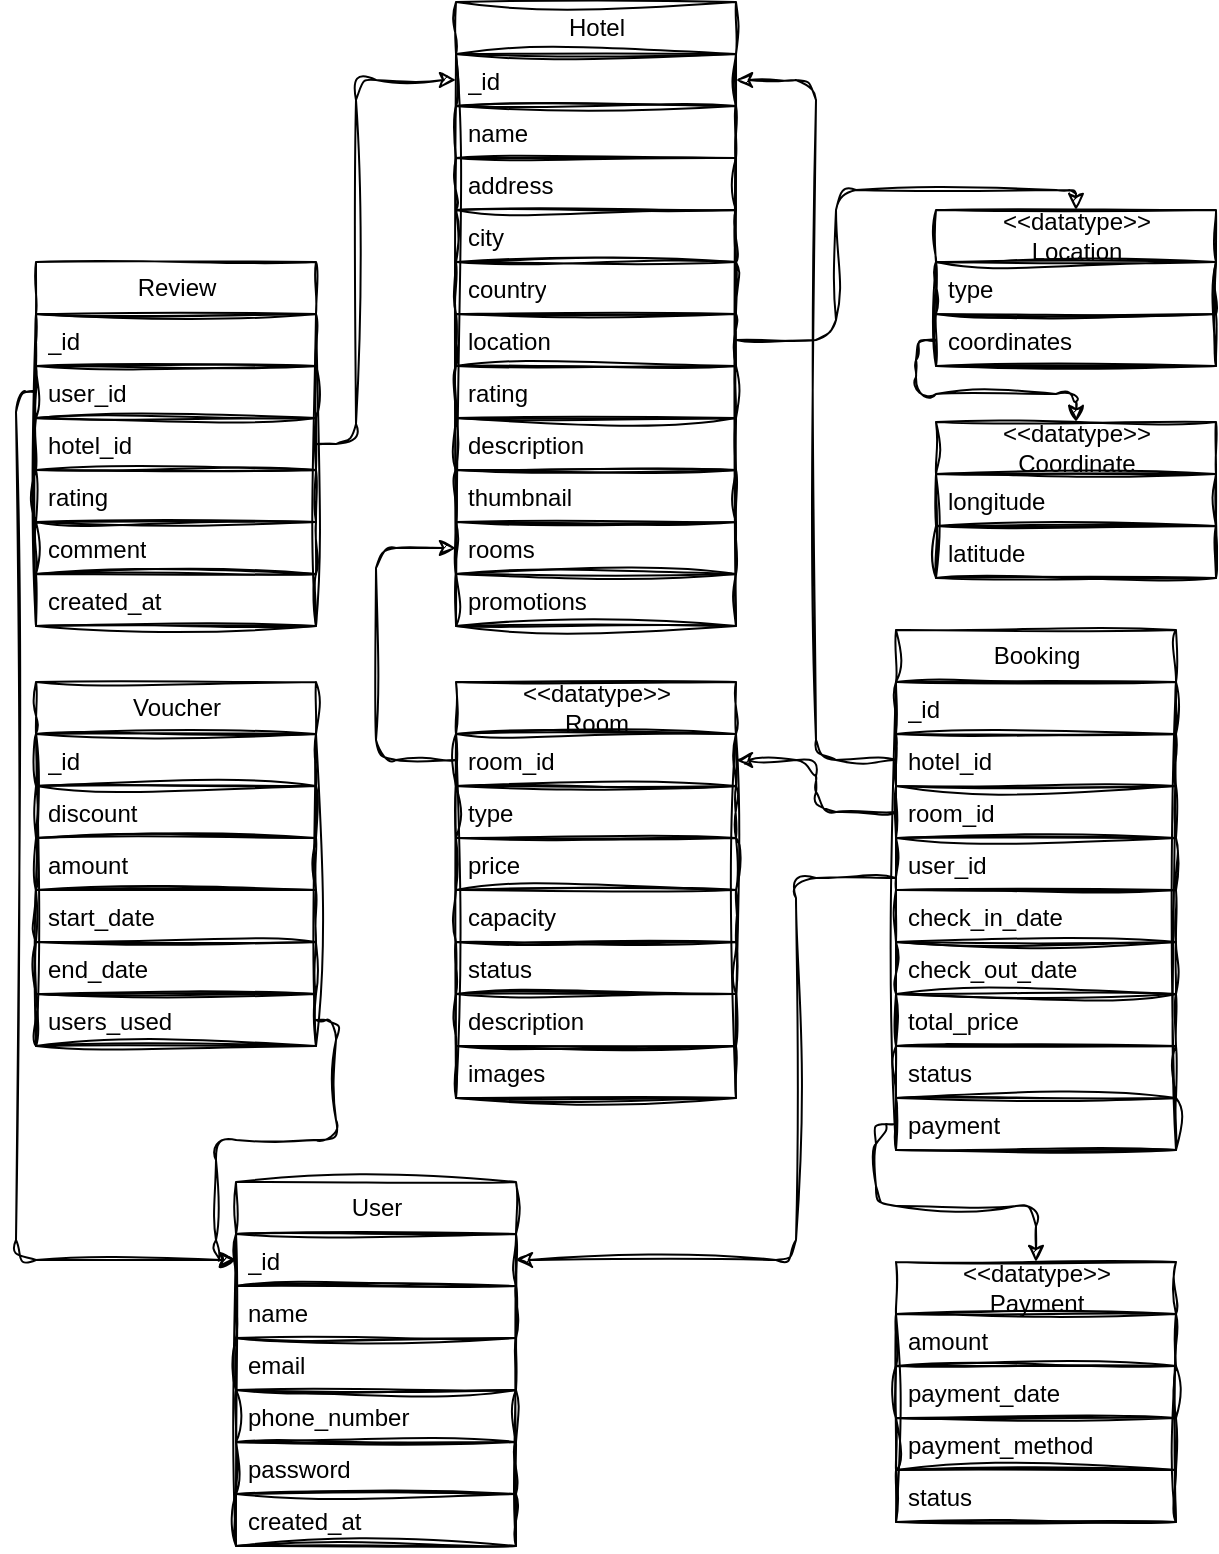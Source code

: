 <mxfile>
    <diagram id="cRlt8y3Kuj8Xt614ovL_" name="Page-1">
        <mxGraphModel dx="541" dy="932" grid="0" gridSize="10" guides="1" tooltips="1" connect="1" arrows="1" fold="1" page="1" pageScale="1" pageWidth="1400" pageHeight="850" background="#FFFFFF" math="0" shadow="0">
            <root>
                <mxCell id="0"/>
                <mxCell id="1" parent="0"/>
                <mxCell id="2" value="Hotel" style="swimlane;fontStyle=0;childLayout=stackLayout;horizontal=1;startSize=26;fillColor=none;horizontalStack=0;resizeParent=1;resizeParentMax=0;resizeLast=0;collapsible=1;marginBottom=0;html=1;strokeColor=#000000;fontColor=#000000;sketch=1;curveFitting=1;jiggle=2;" vertex="1" parent="1">
                    <mxGeometry x="420" y="40" width="140" height="312" as="geometry"/>
                </mxCell>
                <mxCell id="3" value="_id" style="text;strokeColor=#000000;fillColor=none;align=left;verticalAlign=top;spacingLeft=4;spacingRight=4;overflow=hidden;rotatable=0;points=[[0,0.5],[1,0.5]];portConstraint=eastwest;whiteSpace=wrap;html=1;fontColor=#000000;sketch=1;curveFitting=1;jiggle=2;" vertex="1" parent="2">
                    <mxGeometry y="26" width="140" height="26" as="geometry"/>
                </mxCell>
                <mxCell id="4" value="name" style="text;strokeColor=#000000;fillColor=none;align=left;verticalAlign=top;spacingLeft=4;spacingRight=4;overflow=hidden;rotatable=0;points=[[0,0.5],[1,0.5]];portConstraint=eastwest;whiteSpace=wrap;html=1;fontColor=#000000;sketch=1;curveFitting=1;jiggle=2;" vertex="1" parent="2">
                    <mxGeometry y="52" width="140" height="26" as="geometry"/>
                </mxCell>
                <mxCell id="5" value="address" style="text;strokeColor=#000000;fillColor=none;align=left;verticalAlign=top;spacingLeft=4;spacingRight=4;overflow=hidden;rotatable=0;points=[[0,0.5],[1,0.5]];portConstraint=eastwest;whiteSpace=wrap;html=1;fontColor=#000000;sketch=1;curveFitting=1;jiggle=2;" vertex="1" parent="2">
                    <mxGeometry y="78" width="140" height="26" as="geometry"/>
                </mxCell>
                <mxCell id="6" value="city" style="text;strokeColor=#000000;fillColor=none;align=left;verticalAlign=top;spacingLeft=4;spacingRight=4;overflow=hidden;rotatable=0;points=[[0,0.5],[1,0.5]];portConstraint=eastwest;whiteSpace=wrap;html=1;fontColor=#000000;sketch=1;curveFitting=1;jiggle=2;" vertex="1" parent="2">
                    <mxGeometry y="104" width="140" height="26" as="geometry"/>
                </mxCell>
                <mxCell id="7" value="country" style="text;strokeColor=#000000;fillColor=none;align=left;verticalAlign=top;spacingLeft=4;spacingRight=4;overflow=hidden;rotatable=0;points=[[0,0.5],[1,0.5]];portConstraint=eastwest;whiteSpace=wrap;html=1;fontColor=#000000;sketch=1;curveFitting=1;jiggle=2;" vertex="1" parent="2">
                    <mxGeometry y="130" width="140" height="26" as="geometry"/>
                </mxCell>
                <mxCell id="8" value="location" style="text;strokeColor=#000000;fillColor=none;align=left;verticalAlign=top;spacingLeft=4;spacingRight=4;overflow=hidden;rotatable=0;points=[[0,0.5],[1,0.5]];portConstraint=eastwest;whiteSpace=wrap;html=1;fontColor=#000000;sketch=1;curveFitting=1;jiggle=2;" vertex="1" parent="2">
                    <mxGeometry y="156" width="140" height="26" as="geometry"/>
                </mxCell>
                <mxCell id="9" value="rating" style="text;strokeColor=#000000;fillColor=none;align=left;verticalAlign=top;spacingLeft=4;spacingRight=4;overflow=hidden;rotatable=0;points=[[0,0.5],[1,0.5]];portConstraint=eastwest;whiteSpace=wrap;html=1;fontColor=#000000;sketch=1;curveFitting=1;jiggle=2;" vertex="1" parent="2">
                    <mxGeometry y="182" width="140" height="26" as="geometry"/>
                </mxCell>
                <mxCell id="10" value="description" style="text;strokeColor=#000000;fillColor=none;align=left;verticalAlign=top;spacingLeft=4;spacingRight=4;overflow=hidden;rotatable=0;points=[[0,0.5],[1,0.5]];portConstraint=eastwest;whiteSpace=wrap;html=1;fontColor=#000000;sketch=1;curveFitting=1;jiggle=2;" vertex="1" parent="2">
                    <mxGeometry y="208" width="140" height="26" as="geometry"/>
                </mxCell>
                <mxCell id="11" value="thumbnail" style="text;strokeColor=#000000;fillColor=none;align=left;verticalAlign=top;spacingLeft=4;spacingRight=4;overflow=hidden;rotatable=0;points=[[0,0.5],[1,0.5]];portConstraint=eastwest;whiteSpace=wrap;html=1;fontColor=#000000;sketch=1;curveFitting=1;jiggle=2;" vertex="1" parent="2">
                    <mxGeometry y="234" width="140" height="26" as="geometry"/>
                </mxCell>
                <mxCell id="12" value="rooms" style="text;strokeColor=#000000;fillColor=none;align=left;verticalAlign=top;spacingLeft=4;spacingRight=4;overflow=hidden;rotatable=0;points=[[0,0.5],[1,0.5]];portConstraint=eastwest;whiteSpace=wrap;html=1;fontColor=#000000;sketch=1;curveFitting=1;jiggle=2;" vertex="1" parent="2">
                    <mxGeometry y="260" width="140" height="26" as="geometry"/>
                </mxCell>
                <mxCell id="13" value="promotions" style="text;strokeColor=#000000;fillColor=none;align=left;verticalAlign=top;spacingLeft=4;spacingRight=4;overflow=hidden;rotatable=0;points=[[0,0.5],[1,0.5]];portConstraint=eastwest;whiteSpace=wrap;html=1;fontColor=#000000;sketch=1;curveFitting=1;jiggle=2;" vertex="1" parent="2">
                    <mxGeometry y="286" width="140" height="26" as="geometry"/>
                </mxCell>
                <mxCell id="14" value="&amp;lt;&amp;lt;datatype&amp;gt;&amp;gt;&lt;br&gt;Room" style="swimlane;fontStyle=0;childLayout=stackLayout;horizontal=1;startSize=26;fillColor=none;horizontalStack=0;resizeParent=1;resizeParentMax=0;resizeLast=0;collapsible=1;marginBottom=0;html=1;strokeColor=#000000;fontColor=#000000;sketch=1;curveFitting=1;jiggle=2;" vertex="1" parent="1">
                    <mxGeometry x="420.0" y="380" width="140" height="208" as="geometry"/>
                </mxCell>
                <mxCell id="15" value="room_id" style="text;strokeColor=#000000;fillColor=none;align=left;verticalAlign=top;spacingLeft=4;spacingRight=4;overflow=hidden;rotatable=0;points=[[0,0.5],[1,0.5]];portConstraint=eastwest;whiteSpace=wrap;html=1;fontColor=#000000;sketch=1;curveFitting=1;jiggle=2;" vertex="1" parent="14">
                    <mxGeometry y="26" width="140" height="26" as="geometry"/>
                </mxCell>
                <mxCell id="16" value="type" style="text;strokeColor=#000000;fillColor=none;align=left;verticalAlign=top;spacingLeft=4;spacingRight=4;overflow=hidden;rotatable=0;points=[[0,0.5],[1,0.5]];portConstraint=eastwest;whiteSpace=wrap;html=1;fontColor=#000000;sketch=1;curveFitting=1;jiggle=2;" vertex="1" parent="14">
                    <mxGeometry y="52" width="140" height="26" as="geometry"/>
                </mxCell>
                <mxCell id="17" value="price" style="text;strokeColor=#000000;fillColor=none;align=left;verticalAlign=top;spacingLeft=4;spacingRight=4;overflow=hidden;rotatable=0;points=[[0,0.5],[1,0.5]];portConstraint=eastwest;whiteSpace=wrap;html=1;fontColor=#000000;sketch=1;curveFitting=1;jiggle=2;" vertex="1" parent="14">
                    <mxGeometry y="78" width="140" height="26" as="geometry"/>
                </mxCell>
                <mxCell id="18" value="capacity" style="text;strokeColor=#000000;fillColor=none;align=left;verticalAlign=top;spacingLeft=4;spacingRight=4;overflow=hidden;rotatable=0;points=[[0,0.5],[1,0.5]];portConstraint=eastwest;whiteSpace=wrap;html=1;fontColor=#000000;sketch=1;curveFitting=1;jiggle=2;" vertex="1" parent="14">
                    <mxGeometry y="104" width="140" height="26" as="geometry"/>
                </mxCell>
                <mxCell id="19" value="status" style="text;strokeColor=#000000;fillColor=none;align=left;verticalAlign=top;spacingLeft=4;spacingRight=4;overflow=hidden;rotatable=0;points=[[0,0.5],[1,0.5]];portConstraint=eastwest;whiteSpace=wrap;html=1;fontColor=#000000;sketch=1;curveFitting=1;jiggle=2;" vertex="1" parent="14">
                    <mxGeometry y="130" width="140" height="26" as="geometry"/>
                </mxCell>
                <mxCell id="20" value="description" style="text;strokeColor=#000000;fillColor=none;align=left;verticalAlign=top;spacingLeft=4;spacingRight=4;overflow=hidden;rotatable=0;points=[[0,0.5],[1,0.5]];portConstraint=eastwest;whiteSpace=wrap;html=1;fontColor=#000000;sketch=1;curveFitting=1;jiggle=2;" vertex="1" parent="14">
                    <mxGeometry y="156" width="140" height="26" as="geometry"/>
                </mxCell>
                <mxCell id="21" value="images" style="text;strokeColor=#000000;fillColor=none;align=left;verticalAlign=top;spacingLeft=4;spacingRight=4;overflow=hidden;rotatable=0;points=[[0,0.5],[1,0.5]];portConstraint=eastwest;whiteSpace=wrap;html=1;fontColor=#000000;sketch=1;curveFitting=1;jiggle=2;" vertex="1" parent="14">
                    <mxGeometry y="182" width="140" height="26" as="geometry"/>
                </mxCell>
                <mxCell id="27" value="Booking" style="swimlane;fontStyle=0;childLayout=stackLayout;horizontal=1;startSize=26;fillColor=none;horizontalStack=0;resizeParent=1;resizeParentMax=0;resizeLast=0;collapsible=1;marginBottom=0;html=1;strokeColor=#000000;fontColor=#000000;sketch=1;curveFitting=1;jiggle=2;" vertex="1" parent="1">
                    <mxGeometry x="640.0" y="354" width="140" height="260" as="geometry"/>
                </mxCell>
                <mxCell id="28" value="_id" style="text;strokeColor=#000000;fillColor=none;align=left;verticalAlign=top;spacingLeft=4;spacingRight=4;overflow=hidden;rotatable=0;points=[[0,0.5],[1,0.5]];portConstraint=eastwest;whiteSpace=wrap;html=1;fontColor=#000000;sketch=1;curveFitting=1;jiggle=2;" vertex="1" parent="27">
                    <mxGeometry y="26" width="140" height="26" as="geometry"/>
                </mxCell>
                <mxCell id="30" value="hotel_id" style="text;strokeColor=#000000;fillColor=none;align=left;verticalAlign=top;spacingLeft=4;spacingRight=4;overflow=hidden;rotatable=0;points=[[0,0.5],[1,0.5]];portConstraint=eastwest;whiteSpace=wrap;html=1;fontColor=#000000;sketch=1;curveFitting=1;jiggle=2;" vertex="1" parent="27">
                    <mxGeometry y="52" width="140" height="26" as="geometry"/>
                </mxCell>
                <mxCell id="31" value="room_id" style="text;strokeColor=#000000;fillColor=none;align=left;verticalAlign=top;spacingLeft=4;spacingRight=4;overflow=hidden;rotatable=0;points=[[0,0.5],[1,0.5]];portConstraint=eastwest;whiteSpace=wrap;html=1;fontColor=#000000;sketch=1;curveFitting=1;jiggle=2;" vertex="1" parent="27">
                    <mxGeometry y="78" width="140" height="26" as="geometry"/>
                </mxCell>
                <mxCell id="29" value="user_id" style="text;strokeColor=#000000;fillColor=none;align=left;verticalAlign=top;spacingLeft=4;spacingRight=4;overflow=hidden;rotatable=0;points=[[0,0.5],[1,0.5]];portConstraint=eastwest;whiteSpace=wrap;html=1;fontColor=#000000;sketch=1;curveFitting=1;jiggle=2;" vertex="1" parent="27">
                    <mxGeometry y="104" width="140" height="26" as="geometry"/>
                </mxCell>
                <mxCell id="32" value="check_in_date" style="text;strokeColor=#000000;fillColor=none;align=left;verticalAlign=top;spacingLeft=4;spacingRight=4;overflow=hidden;rotatable=0;points=[[0,0.5],[1,0.5]];portConstraint=eastwest;whiteSpace=wrap;html=1;fontColor=#000000;sketch=1;curveFitting=1;jiggle=2;" vertex="1" parent="27">
                    <mxGeometry y="130" width="140" height="26" as="geometry"/>
                </mxCell>
                <mxCell id="33" value="check_out_date" style="text;strokeColor=#000000;fillColor=none;align=left;verticalAlign=top;spacingLeft=4;spacingRight=4;overflow=hidden;rotatable=0;points=[[0,0.5],[1,0.5]];portConstraint=eastwest;whiteSpace=wrap;html=1;fontColor=#000000;sketch=1;curveFitting=1;jiggle=2;" vertex="1" parent="27">
                    <mxGeometry y="156" width="140" height="26" as="geometry"/>
                </mxCell>
                <mxCell id="34" value="total_price" style="text;strokeColor=#000000;fillColor=none;align=left;verticalAlign=top;spacingLeft=4;spacingRight=4;overflow=hidden;rotatable=0;points=[[0,0.5],[1,0.5]];portConstraint=eastwest;whiteSpace=wrap;html=1;fontColor=#000000;sketch=1;curveFitting=1;jiggle=2;" vertex="1" parent="27">
                    <mxGeometry y="182" width="140" height="26" as="geometry"/>
                </mxCell>
                <mxCell id="37" value="status" style="text;strokeColor=#000000;fillColor=none;align=left;verticalAlign=top;spacingLeft=4;spacingRight=4;overflow=hidden;rotatable=0;points=[[0,0.5],[1,0.5]];portConstraint=eastwest;whiteSpace=wrap;html=1;fontColor=#000000;sketch=1;curveFitting=1;jiggle=2;" vertex="1" parent="27">
                    <mxGeometry y="208" width="140" height="26" as="geometry"/>
                </mxCell>
                <mxCell id="38" value="payment" style="text;strokeColor=#000000;fillColor=none;align=left;verticalAlign=top;spacingLeft=4;spacingRight=4;overflow=hidden;rotatable=0;points=[[0,0.5],[1,0.5]];portConstraint=eastwest;whiteSpace=wrap;html=1;fontColor=#000000;sketch=1;curveFitting=1;jiggle=2;" vertex="1" parent="27">
                    <mxGeometry y="234" width="140" height="26" as="geometry"/>
                </mxCell>
                <mxCell id="39" value="&amp;lt;&amp;lt;datatype&amp;gt;&amp;gt;&lt;br&gt;Payment" style="swimlane;fontStyle=0;childLayout=stackLayout;horizontal=1;startSize=26;fillColor=none;horizontalStack=0;resizeParent=1;resizeParentMax=0;resizeLast=0;collapsible=1;marginBottom=0;html=1;strokeColor=#000000;fontColor=#000000;sketch=1;curveFitting=1;jiggle=2;" vertex="1" parent="1">
                    <mxGeometry x="640.0" y="670" width="140" height="130" as="geometry"/>
                </mxCell>
                <mxCell id="40" value="amount" style="text;strokeColor=#000000;fillColor=none;align=left;verticalAlign=top;spacingLeft=4;spacingRight=4;overflow=hidden;rotatable=0;points=[[0,0.5],[1,0.5]];portConstraint=eastwest;whiteSpace=wrap;html=1;fontColor=#000000;sketch=1;curveFitting=1;jiggle=2;" vertex="1" parent="39">
                    <mxGeometry y="26" width="140" height="26" as="geometry"/>
                </mxCell>
                <mxCell id="41" value="payment_date" style="text;strokeColor=#000000;fillColor=none;align=left;verticalAlign=top;spacingLeft=4;spacingRight=4;overflow=hidden;rotatable=0;points=[[0,0.5],[1,0.5]];portConstraint=eastwest;whiteSpace=wrap;html=1;fontColor=#000000;sketch=1;curveFitting=1;jiggle=2;" vertex="1" parent="39">
                    <mxGeometry y="52" width="140" height="26" as="geometry"/>
                </mxCell>
                <mxCell id="42" value="payment_method" style="text;strokeColor=#000000;fillColor=none;align=left;verticalAlign=top;spacingLeft=4;spacingRight=4;overflow=hidden;rotatable=0;points=[[0,0.5],[1,0.5]];portConstraint=eastwest;whiteSpace=wrap;html=1;fontColor=#000000;sketch=1;curveFitting=1;jiggle=2;" vertex="1" parent="39">
                    <mxGeometry y="78" width="140" height="26" as="geometry"/>
                </mxCell>
                <mxCell id="43" value="status" style="text;strokeColor=#000000;fillColor=none;align=left;verticalAlign=top;spacingLeft=4;spacingRight=4;overflow=hidden;rotatable=0;points=[[0,0.5],[1,0.5]];portConstraint=eastwest;whiteSpace=wrap;html=1;fontColor=#000000;sketch=1;curveFitting=1;jiggle=2;" vertex="1" parent="39">
                    <mxGeometry y="104" width="140" height="26" as="geometry"/>
                </mxCell>
                <mxCell id="53" value="User" style="swimlane;fontStyle=0;childLayout=stackLayout;horizontal=1;startSize=26;fillColor=none;horizontalStack=0;resizeParent=1;resizeParentMax=0;resizeLast=0;collapsible=1;marginBottom=0;html=1;strokeColor=#000000;fontColor=#000000;sketch=1;curveFitting=1;jiggle=2;" vertex="1" parent="1">
                    <mxGeometry x="310" y="630" width="140" height="182" as="geometry"/>
                </mxCell>
                <mxCell id="54" value="_id" style="text;strokeColor=#000000;fillColor=none;align=left;verticalAlign=top;spacingLeft=4;spacingRight=4;overflow=hidden;rotatable=0;points=[[0,0.5],[1,0.5]];portConstraint=eastwest;whiteSpace=wrap;html=1;fontColor=#000000;sketch=1;curveFitting=1;jiggle=2;" vertex="1" parent="53">
                    <mxGeometry y="26" width="140" height="26" as="geometry"/>
                </mxCell>
                <mxCell id="57" value="name" style="text;strokeColor=#000000;fillColor=none;align=left;verticalAlign=top;spacingLeft=4;spacingRight=4;overflow=hidden;rotatable=0;points=[[0,0.5],[1,0.5]];portConstraint=eastwest;whiteSpace=wrap;html=1;fontColor=#000000;sketch=1;curveFitting=1;jiggle=2;" vertex="1" parent="53">
                    <mxGeometry y="52" width="140" height="26" as="geometry"/>
                </mxCell>
                <mxCell id="58" value="email" style="text;strokeColor=#000000;fillColor=none;align=left;verticalAlign=top;spacingLeft=4;spacingRight=4;overflow=hidden;rotatable=0;points=[[0,0.5],[1,0.5]];portConstraint=eastwest;whiteSpace=wrap;html=1;fontColor=#000000;sketch=1;curveFitting=1;jiggle=2;" vertex="1" parent="53">
                    <mxGeometry y="78" width="140" height="26" as="geometry"/>
                </mxCell>
                <mxCell id="59" value="phone_number" style="text;strokeColor=#000000;fillColor=none;align=left;verticalAlign=top;spacingLeft=4;spacingRight=4;overflow=hidden;rotatable=0;points=[[0,0.5],[1,0.5]];portConstraint=eastwest;whiteSpace=wrap;html=1;fontColor=#000000;sketch=1;curveFitting=1;jiggle=2;" vertex="1" parent="53">
                    <mxGeometry y="104" width="140" height="26" as="geometry"/>
                </mxCell>
                <mxCell id="60" value="password" style="text;strokeColor=#000000;fillColor=none;align=left;verticalAlign=top;spacingLeft=4;spacingRight=4;overflow=hidden;rotatable=0;points=[[0,0.5],[1,0.5]];portConstraint=eastwest;whiteSpace=wrap;html=1;fontColor=#000000;sketch=1;curveFitting=1;jiggle=2;" vertex="1" parent="53">
                    <mxGeometry y="130" width="140" height="26" as="geometry"/>
                </mxCell>
                <mxCell id="62" value="created_at" style="text;strokeColor=#000000;fillColor=none;align=left;verticalAlign=top;spacingLeft=4;spacingRight=4;overflow=hidden;rotatable=0;points=[[0,0.5],[1,0.5]];portConstraint=eastwest;whiteSpace=wrap;html=1;fontColor=#000000;sketch=1;curveFitting=1;jiggle=2;" vertex="1" parent="53">
                    <mxGeometry y="156" width="140" height="26" as="geometry"/>
                </mxCell>
                <mxCell id="63" value="Review" style="swimlane;fontStyle=0;childLayout=stackLayout;horizontal=1;startSize=26;fillColor=none;horizontalStack=0;resizeParent=1;resizeParentMax=0;resizeLast=0;collapsible=1;marginBottom=0;html=1;strokeColor=#000000;fontColor=#000000;sketch=1;curveFitting=1;jiggle=2;" vertex="1" parent="1">
                    <mxGeometry x="210.0" y="170" width="140" height="182" as="geometry"/>
                </mxCell>
                <mxCell id="64" value="_id" style="text;strokeColor=#000000;fillColor=none;align=left;verticalAlign=top;spacingLeft=4;spacingRight=4;overflow=hidden;rotatable=0;points=[[0,0.5],[1,0.5]];portConstraint=eastwest;whiteSpace=wrap;html=1;fontColor=#000000;sketch=1;curveFitting=1;jiggle=2;" vertex="1" parent="63">
                    <mxGeometry y="26" width="140" height="26" as="geometry"/>
                </mxCell>
                <mxCell id="65" value="user_id" style="text;strokeColor=#000000;fillColor=none;align=left;verticalAlign=top;spacingLeft=4;spacingRight=4;overflow=hidden;rotatable=0;points=[[0,0.5],[1,0.5]];portConstraint=eastwest;whiteSpace=wrap;html=1;fontColor=#000000;sketch=1;curveFitting=1;jiggle=2;" vertex="1" parent="63">
                    <mxGeometry y="52" width="140" height="26" as="geometry"/>
                </mxCell>
                <mxCell id="66" value="hotel_id" style="text;strokeColor=#000000;fillColor=none;align=left;verticalAlign=top;spacingLeft=4;spacingRight=4;overflow=hidden;rotatable=0;points=[[0,0.5],[1,0.5]];portConstraint=eastwest;whiteSpace=wrap;html=1;fontColor=#000000;sketch=1;curveFitting=1;jiggle=2;" vertex="1" parent="63">
                    <mxGeometry y="78" width="140" height="26" as="geometry"/>
                </mxCell>
                <mxCell id="67" value="rating" style="text;strokeColor=#000000;fillColor=none;align=left;verticalAlign=top;spacingLeft=4;spacingRight=4;overflow=hidden;rotatable=0;points=[[0,0.5],[1,0.5]];portConstraint=eastwest;whiteSpace=wrap;html=1;fontColor=#000000;sketch=1;curveFitting=1;jiggle=2;" vertex="1" parent="63">
                    <mxGeometry y="104" width="140" height="26" as="geometry"/>
                </mxCell>
                <mxCell id="68" value="comment" style="text;strokeColor=#000000;fillColor=none;align=left;verticalAlign=top;spacingLeft=4;spacingRight=4;overflow=hidden;rotatable=0;points=[[0,0.5],[1,0.5]];portConstraint=eastwest;whiteSpace=wrap;html=1;fontColor=#000000;sketch=1;curveFitting=1;jiggle=2;" vertex="1" parent="63">
                    <mxGeometry y="130" width="140" height="26" as="geometry"/>
                </mxCell>
                <mxCell id="69" value="created_at" style="text;strokeColor=#000000;fillColor=none;align=left;verticalAlign=top;spacingLeft=4;spacingRight=4;overflow=hidden;rotatable=0;points=[[0,0.5],[1,0.5]];portConstraint=eastwest;whiteSpace=wrap;html=1;fontColor=#000000;sketch=1;curveFitting=1;jiggle=2;" vertex="1" parent="63">
                    <mxGeometry y="156" width="140" height="26" as="geometry"/>
                </mxCell>
                <mxCell id="70" value="&amp;lt;&amp;lt;datatype&amp;gt;&amp;gt;&lt;br&gt;Location" style="swimlane;fontStyle=0;childLayout=stackLayout;horizontal=1;startSize=26;fillColor=none;horizontalStack=0;resizeParent=1;resizeParentMax=0;resizeLast=0;collapsible=1;marginBottom=0;html=1;strokeColor=#000000;fontColor=#000000;sketch=1;curveFitting=1;jiggle=2;" vertex="1" parent="1">
                    <mxGeometry x="660.0" y="144" width="140" height="78" as="geometry"/>
                </mxCell>
                <mxCell id="71" value="type" style="text;strokeColor=#000000;fillColor=none;align=left;verticalAlign=top;spacingLeft=4;spacingRight=4;overflow=hidden;rotatable=0;points=[[0,0.5],[1,0.5]];portConstraint=eastwest;whiteSpace=wrap;html=1;fontColor=#000000;sketch=1;curveFitting=1;jiggle=2;" vertex="1" parent="70">
                    <mxGeometry y="26" width="140" height="26" as="geometry"/>
                </mxCell>
                <mxCell id="75" value="coordinates" style="text;strokeColor=#000000;fillColor=none;align=left;verticalAlign=top;spacingLeft=4;spacingRight=4;overflow=hidden;rotatable=0;points=[[0,0.5],[1,0.5]];portConstraint=eastwest;whiteSpace=wrap;html=1;fontColor=#000000;sketch=1;curveFitting=1;jiggle=2;" vertex="1" parent="70">
                    <mxGeometry y="52" width="140" height="26" as="geometry"/>
                </mxCell>
                <mxCell id="77" value="&amp;lt;&amp;lt;datatype&amp;gt;&amp;gt;&lt;br&gt;Coordinate" style="swimlane;fontStyle=0;childLayout=stackLayout;horizontal=1;startSize=26;fillColor=none;horizontalStack=0;resizeParent=1;resizeParentMax=0;resizeLast=0;collapsible=1;marginBottom=0;html=1;strokeColor=#000000;fontColor=#000000;sketch=1;curveFitting=1;jiggle=2;" vertex="1" parent="1">
                    <mxGeometry x="660.0" y="250" width="140" height="78" as="geometry"/>
                </mxCell>
                <mxCell id="78" value="longitude" style="text;strokeColor=#000000;fillColor=none;align=left;verticalAlign=top;spacingLeft=4;spacingRight=4;overflow=hidden;rotatable=0;points=[[0,0.5],[1,0.5]];portConstraint=eastwest;whiteSpace=wrap;html=1;fontColor=#000000;sketch=1;curveFitting=1;jiggle=2;" vertex="1" parent="77">
                    <mxGeometry y="26" width="140" height="26" as="geometry"/>
                </mxCell>
                <mxCell id="79" value="latitude" style="text;strokeColor=#000000;fillColor=none;align=left;verticalAlign=top;spacingLeft=4;spacingRight=4;overflow=hidden;rotatable=0;points=[[0,0.5],[1,0.5]];portConstraint=eastwest;whiteSpace=wrap;html=1;fontColor=#000000;sketch=1;curveFitting=1;jiggle=2;" vertex="1" parent="77">
                    <mxGeometry y="52" width="140" height="26" as="geometry"/>
                </mxCell>
                <mxCell id="80" style="edgeStyle=orthogonalEdgeStyle;html=1;entryX=0.5;entryY=0;entryDx=0;entryDy=0;strokeColor=#000000;fontColor=#000000;sketch=1;curveFitting=1;jiggle=2;" edge="1" parent="1" source="75" target="77">
                    <mxGeometry relative="1" as="geometry"/>
                </mxCell>
                <mxCell id="81" style="edgeStyle=orthogonalEdgeStyle;html=1;entryX=0.5;entryY=0;entryDx=0;entryDy=0;strokeColor=#000000;fontColor=#000000;sketch=1;curveFitting=1;jiggle=2;" edge="1" parent="1" source="8" target="70">
                    <mxGeometry relative="1" as="geometry"/>
                </mxCell>
                <mxCell id="83" style="edgeStyle=orthogonalEdgeStyle;html=1;entryX=0;entryY=0.5;entryDx=0;entryDy=0;exitX=0;exitY=0.5;exitDx=0;exitDy=0;strokeColor=#000000;fontColor=#000000;sketch=1;curveFitting=1;jiggle=2;" edge="1" parent="1" source="65" target="54">
                    <mxGeometry relative="1" as="geometry"/>
                </mxCell>
                <mxCell id="86" style="edgeStyle=orthogonalEdgeStyle;html=1;entryX=0;entryY=0.5;entryDx=0;entryDy=0;exitX=1;exitY=0.5;exitDx=0;exitDy=0;strokeColor=#000000;fontColor=#000000;sketch=1;curveFitting=1;jiggle=2;" edge="1" parent="1" source="66" target="3">
                    <mxGeometry relative="1" as="geometry">
                        <Array as="points">
                            <mxPoint x="370" y="261"/>
                            <mxPoint x="370" y="79"/>
                        </Array>
                    </mxGeometry>
                </mxCell>
                <mxCell id="91" style="edgeStyle=orthogonalEdgeStyle;html=1;entryX=0;entryY=0.5;entryDx=0;entryDy=0;strokeColor=#000000;fontColor=#000000;sketch=1;curveFitting=1;jiggle=2;" edge="1" parent="1" source="15" target="12">
                    <mxGeometry relative="1" as="geometry">
                        <Array as="points">
                            <mxPoint x="380" y="419"/>
                            <mxPoint x="380" y="313"/>
                        </Array>
                    </mxGeometry>
                </mxCell>
                <mxCell id="92" style="edgeStyle=orthogonalEdgeStyle;html=1;entryX=0.5;entryY=0;entryDx=0;entryDy=0;strokeColor=#000000;fontColor=#000000;sketch=1;curveFitting=1;jiggle=2;" edge="1" parent="1" source="38" target="39">
                    <mxGeometry relative="1" as="geometry"/>
                </mxCell>
                <mxCell id="93" style="edgeStyle=orthogonalEdgeStyle;html=1;entryX=1;entryY=0.5;entryDx=0;entryDy=0;strokeColor=#000000;fontColor=#000000;sketch=1;curveFitting=1;jiggle=2;" edge="1" parent="1" source="29" target="54">
                    <mxGeometry relative="1" as="geometry">
                        <Array as="points">
                            <mxPoint x="590" y="478"/>
                            <mxPoint x="590" y="669"/>
                        </Array>
                    </mxGeometry>
                </mxCell>
                <mxCell id="94" style="edgeStyle=orthogonalEdgeStyle;html=1;entryX=1;entryY=0.5;entryDx=0;entryDy=0;strokeColor=#000000;fontColor=#000000;sketch=1;curveFitting=1;jiggle=2;" edge="1" parent="1" source="31" target="15">
                    <mxGeometry relative="1" as="geometry"/>
                </mxCell>
                <mxCell id="96" style="edgeStyle=orthogonalEdgeStyle;html=1;entryX=1;entryY=0.5;entryDx=0;entryDy=0;strokeColor=#000000;fontColor=#000000;sketch=1;curveFitting=1;jiggle=2;" edge="1" parent="1" source="30" target="3">
                    <mxGeometry relative="1" as="geometry"/>
                </mxCell>
                <mxCell id="97" value="Voucher" style="swimlane;fontStyle=0;childLayout=stackLayout;horizontal=1;startSize=26;fillColor=none;horizontalStack=0;resizeParent=1;resizeParentMax=0;resizeLast=0;collapsible=1;marginBottom=0;html=1;strokeColor=#000000;fontColor=#000000;sketch=1;curveFitting=1;jiggle=2;" vertex="1" parent="1">
                    <mxGeometry x="210.0" y="380" width="140" height="182" as="geometry"/>
                </mxCell>
                <mxCell id="103" value="_id" style="text;strokeColor=#000000;fillColor=none;align=left;verticalAlign=top;spacingLeft=4;spacingRight=4;overflow=hidden;rotatable=0;points=[[0,0.5],[1,0.5]];portConstraint=eastwest;whiteSpace=wrap;html=1;fontColor=#000000;sketch=1;curveFitting=1;jiggle=2;" vertex="1" parent="97">
                    <mxGeometry y="26" width="140" height="26" as="geometry"/>
                </mxCell>
                <mxCell id="98" value="discount" style="text;strokeColor=#000000;fillColor=none;align=left;verticalAlign=top;spacingLeft=4;spacingRight=4;overflow=hidden;rotatable=0;points=[[0,0.5],[1,0.5]];portConstraint=eastwest;whiteSpace=wrap;html=1;fontColor=#000000;sketch=1;curveFitting=1;jiggle=2;" vertex="1" parent="97">
                    <mxGeometry y="52" width="140" height="26" as="geometry"/>
                </mxCell>
                <mxCell id="102" value="amount" style="text;strokeColor=#000000;fillColor=none;align=left;verticalAlign=top;spacingLeft=4;spacingRight=4;overflow=hidden;rotatable=0;points=[[0,0.5],[1,0.5]];portConstraint=eastwest;whiteSpace=wrap;html=1;fontColor=#000000;sketch=1;curveFitting=1;jiggle=2;" vertex="1" parent="97">
                    <mxGeometry y="78" width="140" height="26" as="geometry"/>
                </mxCell>
                <mxCell id="99" value="start_date" style="text;strokeColor=#000000;fillColor=none;align=left;verticalAlign=top;spacingLeft=4;spacingRight=4;overflow=hidden;rotatable=0;points=[[0,0.5],[1,0.5]];portConstraint=eastwest;whiteSpace=wrap;html=1;fontColor=#000000;sketch=1;curveFitting=1;jiggle=2;" vertex="1" parent="97">
                    <mxGeometry y="104" width="140" height="26" as="geometry"/>
                </mxCell>
                <mxCell id="100" value="end_date" style="text;strokeColor=#000000;fillColor=none;align=left;verticalAlign=top;spacingLeft=4;spacingRight=4;overflow=hidden;rotatable=0;points=[[0,0.5],[1,0.5]];portConstraint=eastwest;whiteSpace=wrap;html=1;fontColor=#000000;sketch=1;curveFitting=1;jiggle=2;" vertex="1" parent="97">
                    <mxGeometry y="130" width="140" height="26" as="geometry"/>
                </mxCell>
                <mxCell id="101" value="users_used" style="text;strokeColor=#000000;fillColor=none;align=left;verticalAlign=top;spacingLeft=4;spacingRight=4;overflow=hidden;rotatable=0;points=[[0,0.5],[1,0.5]];portConstraint=eastwest;whiteSpace=wrap;html=1;fontColor=#000000;sketch=1;curveFitting=1;jiggle=2;" vertex="1" parent="97">
                    <mxGeometry y="156" width="140" height="26" as="geometry"/>
                </mxCell>
                <mxCell id="104" style="edgeStyle=orthogonalEdgeStyle;html=1;entryX=0;entryY=0.5;entryDx=0;entryDy=0;strokeColor=#000000;fontColor=#000000;sketch=1;curveFitting=1;jiggle=2;" edge="1" parent="1" source="101" target="54">
                    <mxGeometry relative="1" as="geometry"/>
                </mxCell>
            </root>
        </mxGraphModel>
    </diagram>
</mxfile>
